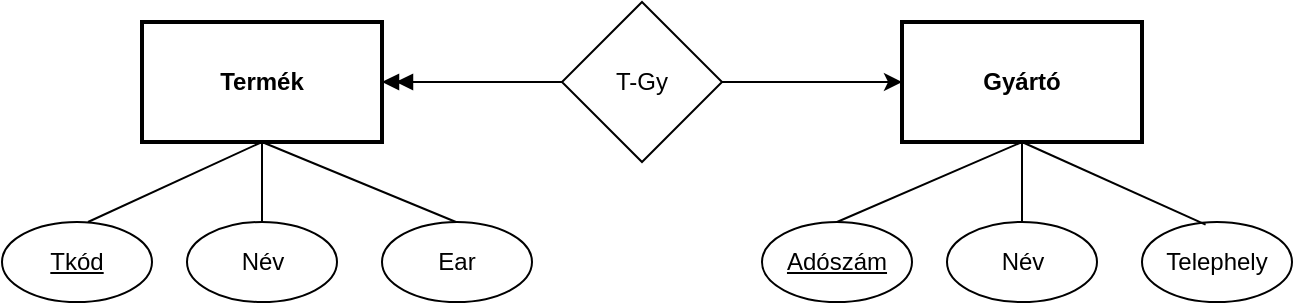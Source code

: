 <mxfile version="26.1.0">
  <diagram name="Page-1" id="HyuIzGv5z0ODQZiv6KNc">
    <mxGraphModel dx="794" dy="412" grid="1" gridSize="10" guides="1" tooltips="1" connect="1" arrows="1" fold="1" page="1" pageScale="1" pageWidth="850" pageHeight="1100" math="0" shadow="0">
      <root>
        <mxCell id="0" />
        <mxCell id="1" parent="0" />
        <mxCell id="KMOSmgTqwzwwHoozK_6U-1" value="&lt;b&gt;Termék&lt;/b&gt;" style="rounded=0;whiteSpace=wrap;html=1;strokeWidth=2;" parent="1" vertex="1">
          <mxGeometry x="70" y="120" width="120" height="60" as="geometry" />
        </mxCell>
        <mxCell id="KMOSmgTqwzwwHoozK_6U-2" value="&lt;b&gt;Gyártó&lt;/b&gt;" style="rounded=0;whiteSpace=wrap;html=1;strokeWidth=2;" parent="1" vertex="1">
          <mxGeometry x="450" y="120" width="120" height="60" as="geometry" />
        </mxCell>
        <mxCell id="KMOSmgTqwzwwHoozK_6U-4" value="&lt;u&gt;Tkód&lt;/u&gt;" style="ellipse;whiteSpace=wrap;html=1;" parent="1" vertex="1">
          <mxGeometry y="220" width="75" height="40" as="geometry" />
        </mxCell>
        <mxCell id="KMOSmgTqwzwwHoozK_6U-5" value="Név" style="ellipse;whiteSpace=wrap;html=1;" parent="1" vertex="1">
          <mxGeometry x="92.5" y="220" width="75" height="40" as="geometry" />
        </mxCell>
        <mxCell id="KMOSmgTqwzwwHoozK_6U-6" value="Ear" style="ellipse;whiteSpace=wrap;html=1;" parent="1" vertex="1">
          <mxGeometry x="190" y="220" width="75" height="40" as="geometry" />
        </mxCell>
        <mxCell id="KMOSmgTqwzwwHoozK_6U-13" value="" style="group" parent="1" vertex="1" connectable="0">
          <mxGeometry x="350" y="220" width="265" height="40" as="geometry" />
        </mxCell>
        <mxCell id="KMOSmgTqwzwwHoozK_6U-10" value="&lt;u&gt;Adószám&lt;/u&gt;" style="ellipse;whiteSpace=wrap;html=1;" parent="KMOSmgTqwzwwHoozK_6U-13" vertex="1">
          <mxGeometry x="30" width="75" height="40" as="geometry" />
        </mxCell>
        <mxCell id="KMOSmgTqwzwwHoozK_6U-11" value="Név" style="ellipse;whiteSpace=wrap;html=1;" parent="KMOSmgTqwzwwHoozK_6U-13" vertex="1">
          <mxGeometry x="122.5" width="75" height="40" as="geometry" />
        </mxCell>
        <mxCell id="KMOSmgTqwzwwHoozK_6U-12" value="Telephely" style="ellipse;whiteSpace=wrap;html=1;" parent="KMOSmgTqwzwwHoozK_6U-13" vertex="1">
          <mxGeometry x="220" width="75" height="40" as="geometry" />
        </mxCell>
        <mxCell id="KMOSmgTqwzwwHoozK_6U-14" value="" style="endArrow=none;html=1;rounded=0;entryX=0.5;entryY=1;entryDx=0;entryDy=0;" parent="1" target="KMOSmgTqwzwwHoozK_6U-1" edge="1">
          <mxGeometry width="50" height="50" relative="1" as="geometry">
            <mxPoint x="43" y="220" as="sourcePoint" />
            <mxPoint x="92.5" y="180" as="targetPoint" />
          </mxGeometry>
        </mxCell>
        <mxCell id="KMOSmgTqwzwwHoozK_6U-15" value="" style="endArrow=none;html=1;rounded=0;entryX=0.5;entryY=1;entryDx=0;entryDy=0;exitX=0.5;exitY=0;exitDx=0;exitDy=0;" parent="1" source="KMOSmgTqwzwwHoozK_6U-10" target="KMOSmgTqwzwwHoozK_6U-2" edge="1">
          <mxGeometry width="50" height="50" relative="1" as="geometry">
            <mxPoint x="376" y="220" as="sourcePoint" />
            <mxPoint x="425.5" y="180" as="targetPoint" />
          </mxGeometry>
        </mxCell>
        <mxCell id="KMOSmgTqwzwwHoozK_6U-16" value="" style="endArrow=none;html=1;rounded=0;entryX=0.5;entryY=1;entryDx=0;entryDy=0;exitX=0.5;exitY=0;exitDx=0;exitDy=0;" parent="1" source="KMOSmgTqwzwwHoozK_6U-5" target="KMOSmgTqwzwwHoozK_6U-1" edge="1">
          <mxGeometry width="50" height="50" relative="1" as="geometry">
            <mxPoint x="105" y="230" as="sourcePoint" />
            <mxPoint x="155" y="180" as="targetPoint" />
          </mxGeometry>
        </mxCell>
        <mxCell id="KMOSmgTqwzwwHoozK_6U-17" value="" style="endArrow=none;html=1;rounded=0;entryX=0.5;entryY=1;entryDx=0;entryDy=0;exitX=0.5;exitY=0;exitDx=0;exitDy=0;" parent="1" source="KMOSmgTqwzwwHoozK_6U-11" target="KMOSmgTqwzwwHoozK_6U-2" edge="1">
          <mxGeometry width="50" height="50" relative="1" as="geometry">
            <mxPoint x="452" y="220" as="sourcePoint" />
            <mxPoint x="452" y="180" as="targetPoint" />
          </mxGeometry>
        </mxCell>
        <mxCell id="KMOSmgTqwzwwHoozK_6U-19" value="" style="endArrow=none;html=1;rounded=0;entryX=0.5;entryY=1;entryDx=0;entryDy=0;exitX=0.424;exitY=0.033;exitDx=0;exitDy=0;exitPerimeter=0;" parent="1" source="KMOSmgTqwzwwHoozK_6U-12" target="KMOSmgTqwzwwHoozK_6U-2" edge="1">
          <mxGeometry width="50" height="50" relative="1" as="geometry">
            <mxPoint x="550" y="220" as="sourcePoint" />
            <mxPoint x="550" y="180" as="targetPoint" />
          </mxGeometry>
        </mxCell>
        <mxCell id="KMOSmgTqwzwwHoozK_6U-20" value="" style="endArrow=none;html=1;rounded=0;entryX=0.5;entryY=1;entryDx=0;entryDy=0;exitX=0.5;exitY=0;exitDx=0;exitDy=0;" parent="1" edge="1">
          <mxGeometry width="50" height="50" relative="1" as="geometry">
            <mxPoint x="227" y="220" as="sourcePoint" />
            <mxPoint x="130" y="180" as="targetPoint" />
          </mxGeometry>
        </mxCell>
        <mxCell id="KMOSmgTqwzwwHoozK_6U-21" value="T-Gy" style="rhombus;whiteSpace=wrap;html=1;strokeWidth=1;" parent="1" vertex="1">
          <mxGeometry x="280" y="110" width="80" height="80" as="geometry" />
        </mxCell>
        <mxCell id="KMOSmgTqwzwwHoozK_6U-22" value="" style="endArrow=none;html=1;rounded=0;exitX=1;exitY=0.5;exitDx=0;exitDy=0;entryX=0;entryY=0.5;entryDx=0;entryDy=0;startArrow=doubleBlock;startFill=1;" parent="1" source="KMOSmgTqwzwwHoozK_6U-1" target="KMOSmgTqwzwwHoozK_6U-21" edge="1">
          <mxGeometry width="50" height="50" relative="1" as="geometry">
            <mxPoint x="230" y="190" as="sourcePoint" />
            <mxPoint x="280" y="140" as="targetPoint" />
          </mxGeometry>
        </mxCell>
        <mxCell id="KMOSmgTqwzwwHoozK_6U-23" value="" style="endArrow=classic;html=1;rounded=0;entryX=0;entryY=0.5;entryDx=0;entryDy=0;endFill=1;" parent="1" target="KMOSmgTqwzwwHoozK_6U-2" edge="1">
          <mxGeometry width="50" height="50" relative="1" as="geometry">
            <mxPoint x="360" y="150" as="sourcePoint" />
            <mxPoint x="392.5" y="149.5" as="targetPoint" />
          </mxGeometry>
        </mxCell>
      </root>
    </mxGraphModel>
  </diagram>
</mxfile>
